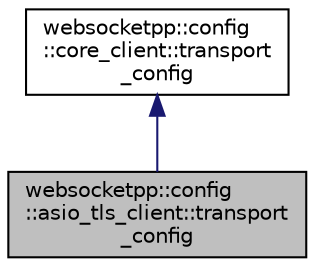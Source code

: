 digraph "websocketpp::config::asio_tls_client::transport_config"
{
  edge [fontname="Helvetica",fontsize="10",labelfontname="Helvetica",labelfontsize="10"];
  node [fontname="Helvetica",fontsize="10",shape=record];
  Node2 [label="websocketpp::config\l::asio_tls_client::transport\l_config",height=0.2,width=0.4,color="black", fillcolor="grey75", style="filled", fontcolor="black"];
  Node3 -> Node2 [dir="back",color="midnightblue",fontsize="10",style="solid",fontname="Helvetica"];
  Node3 [label="websocketpp::config\l::core_client::transport\l_config",height=0.2,width=0.4,color="black", fillcolor="white", style="filled",URL="$structwebsocketpp_1_1config_1_1core__client_1_1transport__config.html"];
}
